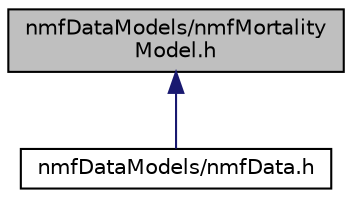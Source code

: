 digraph "nmfDataModels/nmfMortalityModel.h"
{
 // LATEX_PDF_SIZE
  edge [fontname="Helvetica",fontsize="10",labelfontname="Helvetica",labelfontsize="10"];
  node [fontname="Helvetica",fontsize="10",shape=record];
  Node1 [label="nmfDataModels/nmfMortality\lModel.h",height=0.2,width=0.4,color="black", fillcolor="grey75", style="filled", fontcolor="black",tooltip=" "];
  Node1 -> Node2 [dir="back",color="midnightblue",fontsize="10",style="solid",fontname="Helvetica"];
  Node2 [label="nmfDataModels/nmfData.h",height=0.2,width=0.4,color="black", fillcolor="white", style="filled",URL="$nmf_data_8h.html",tooltip="This file contains the NMFS Data class definition."];
}

